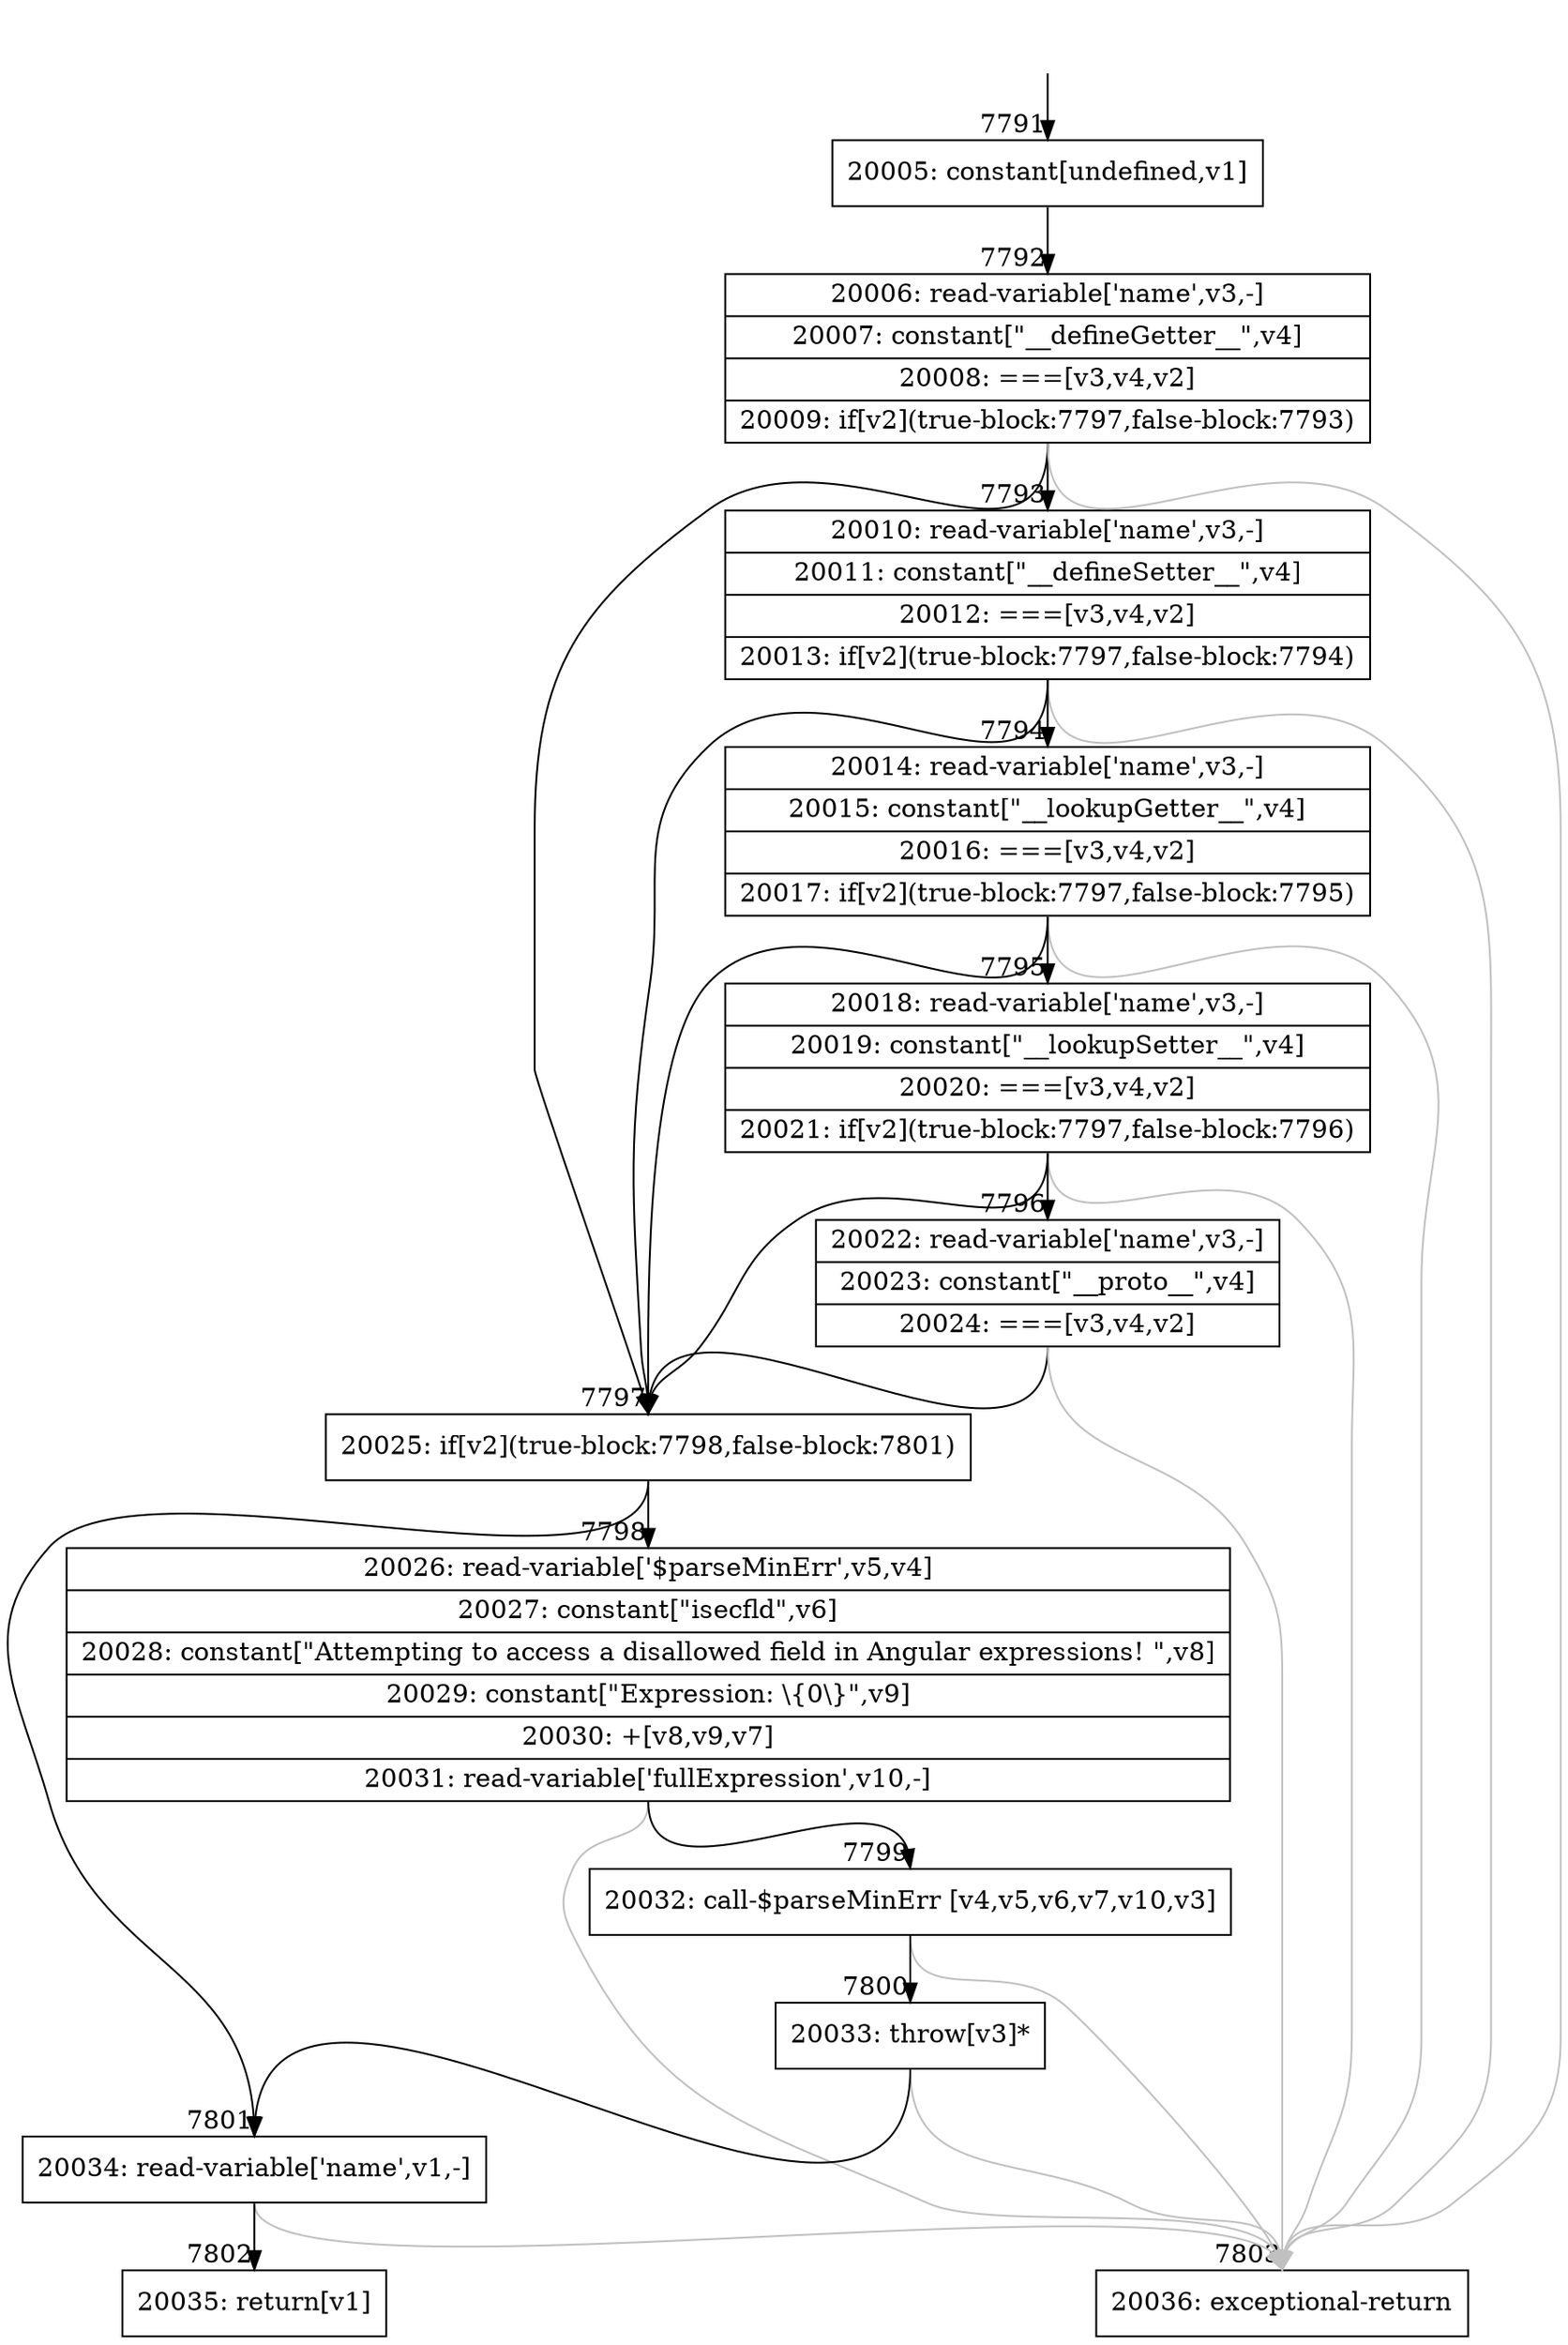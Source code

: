 digraph {
rankdir="TD"
BB_entry580[shape=none,label=""];
BB_entry580 -> BB7791 [tailport=s, headport=n, headlabel="    7791"]
BB7791 [shape=record label="{20005: constant[undefined,v1]}" ] 
BB7791 -> BB7792 [tailport=s, headport=n, headlabel="      7792"]
BB7792 [shape=record label="{20006: read-variable['name',v3,-]|20007: constant[\"__defineGetter__\",v4]|20008: ===[v3,v4,v2]|20009: if[v2](true-block:7797,false-block:7793)}" ] 
BB7792 -> BB7797 [tailport=s, headport=n, headlabel="      7797"]
BB7792 -> BB7793 [tailport=s, headport=n, headlabel="      7793"]
BB7792 -> BB7803 [tailport=s, headport=n, color=gray, headlabel="      7803"]
BB7793 [shape=record label="{20010: read-variable['name',v3,-]|20011: constant[\"__defineSetter__\",v4]|20012: ===[v3,v4,v2]|20013: if[v2](true-block:7797,false-block:7794)}" ] 
BB7793 -> BB7797 [tailport=s, headport=n]
BB7793 -> BB7794 [tailport=s, headport=n, headlabel="      7794"]
BB7793 -> BB7803 [tailport=s, headport=n, color=gray]
BB7794 [shape=record label="{20014: read-variable['name',v3,-]|20015: constant[\"__lookupGetter__\",v4]|20016: ===[v3,v4,v2]|20017: if[v2](true-block:7797,false-block:7795)}" ] 
BB7794 -> BB7797 [tailport=s, headport=n]
BB7794 -> BB7795 [tailport=s, headport=n, headlabel="      7795"]
BB7794 -> BB7803 [tailport=s, headport=n, color=gray]
BB7795 [shape=record label="{20018: read-variable['name',v3,-]|20019: constant[\"__lookupSetter__\",v4]|20020: ===[v3,v4,v2]|20021: if[v2](true-block:7797,false-block:7796)}" ] 
BB7795 -> BB7797 [tailport=s, headport=n]
BB7795 -> BB7796 [tailport=s, headport=n, headlabel="      7796"]
BB7795 -> BB7803 [tailport=s, headport=n, color=gray]
BB7796 [shape=record label="{20022: read-variable['name',v3,-]|20023: constant[\"__proto__\",v4]|20024: ===[v3,v4,v2]}" ] 
BB7796 -> BB7797 [tailport=s, headport=n]
BB7796 -> BB7803 [tailport=s, headport=n, color=gray]
BB7797 [shape=record label="{20025: if[v2](true-block:7798,false-block:7801)}" ] 
BB7797 -> BB7798 [tailport=s, headport=n, headlabel="      7798"]
BB7797 -> BB7801 [tailport=s, headport=n, headlabel="      7801"]
BB7798 [shape=record label="{20026: read-variable['$parseMinErr',v5,v4]|20027: constant[\"isecfld\",v6]|20028: constant[\"Attempting to access a disallowed field in Angular expressions! \",v8]|20029: constant[\"Expression: \\\{0\\\}\",v9]|20030: +[v8,v9,v7]|20031: read-variable['fullExpression',v10,-]}" ] 
BB7798 -> BB7799 [tailport=s, headport=n, headlabel="      7799"]
BB7798 -> BB7803 [tailport=s, headport=n, color=gray]
BB7799 [shape=record label="{20032: call-$parseMinErr [v4,v5,v6,v7,v10,v3]}" ] 
BB7799 -> BB7800 [tailport=s, headport=n, headlabel="      7800"]
BB7799 -> BB7803 [tailport=s, headport=n, color=gray]
BB7800 [shape=record label="{20033: throw[v3]*}" ] 
BB7800 -> BB7801 [tailport=s, headport=n]
BB7800 -> BB7803 [tailport=s, headport=n, color=gray]
BB7801 [shape=record label="{20034: read-variable['name',v1,-]}" ] 
BB7801 -> BB7802 [tailport=s, headport=n, headlabel="      7802"]
BB7801 -> BB7803 [tailport=s, headport=n, color=gray]
BB7802 [shape=record label="{20035: return[v1]}" ] 
BB7803 [shape=record label="{20036: exceptional-return}" ] 
//#$~ 12390
}
